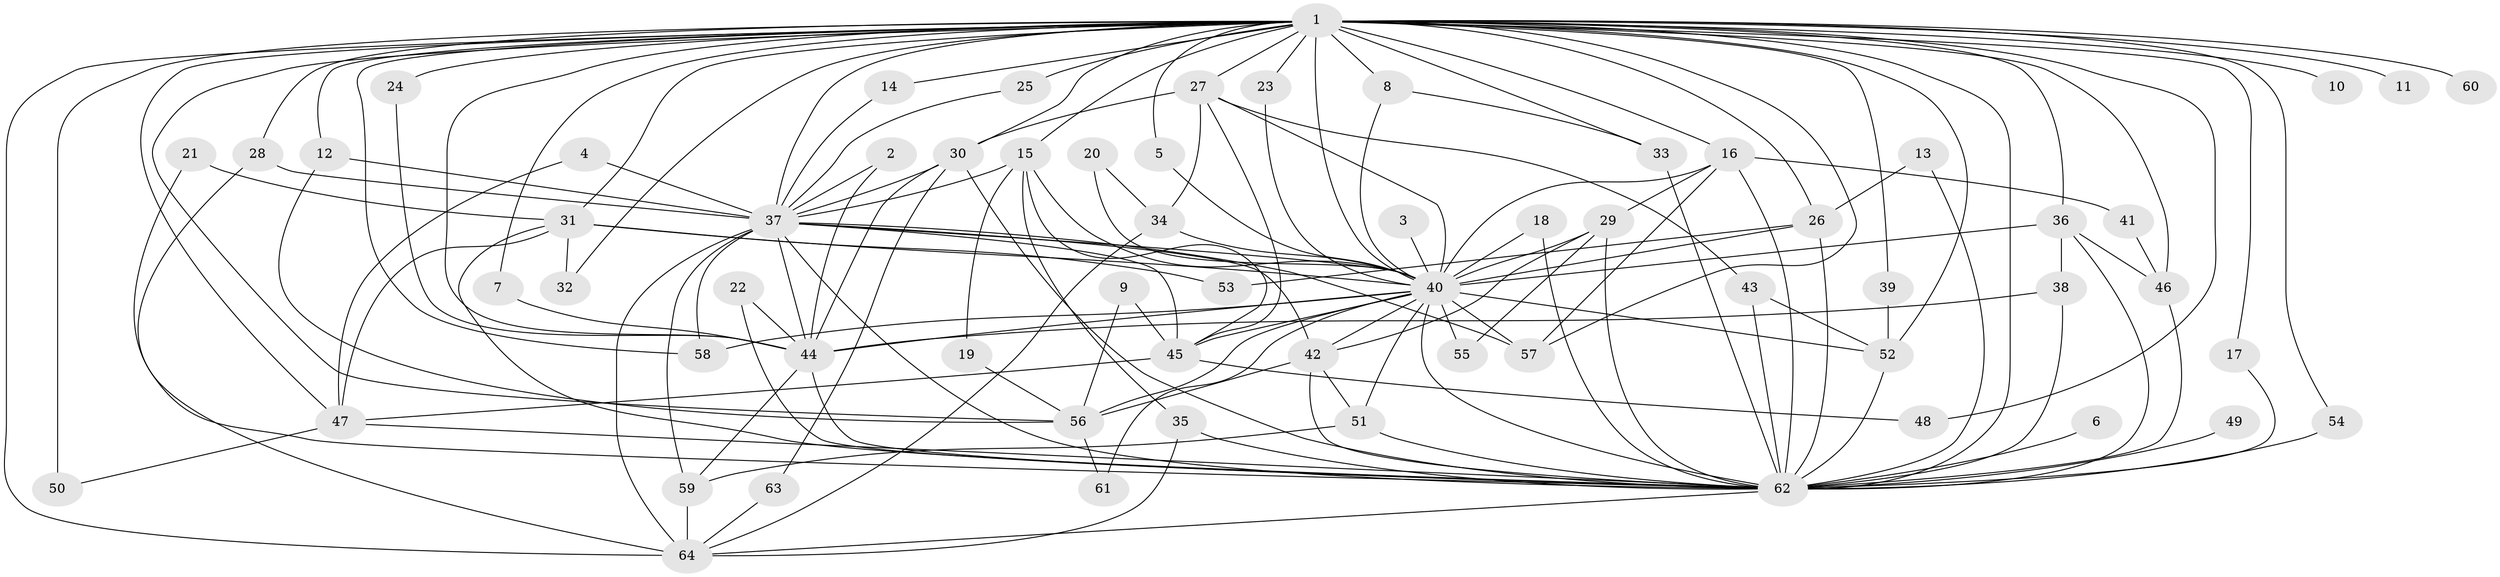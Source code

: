 // original degree distribution, {16: 0.007874015748031496, 24: 0.007874015748031496, 23: 0.015748031496062992, 29: 0.007874015748031496, 20: 0.007874015748031496, 21: 0.007874015748031496, 14: 0.007874015748031496, 26: 0.007874015748031496, 25: 0.007874015748031496, 3: 0.1968503937007874, 7: 0.007874015748031496, 4: 0.05511811023622047, 6: 0.05511811023622047, 2: 0.5433070866141733, 9: 0.007874015748031496, 8: 0.007874015748031496, 5: 0.047244094488188976}
// Generated by graph-tools (version 1.1) at 2025/49/03/09/25 03:49:27]
// undirected, 64 vertices, 154 edges
graph export_dot {
graph [start="1"]
  node [color=gray90,style=filled];
  1;
  2;
  3;
  4;
  5;
  6;
  7;
  8;
  9;
  10;
  11;
  12;
  13;
  14;
  15;
  16;
  17;
  18;
  19;
  20;
  21;
  22;
  23;
  24;
  25;
  26;
  27;
  28;
  29;
  30;
  31;
  32;
  33;
  34;
  35;
  36;
  37;
  38;
  39;
  40;
  41;
  42;
  43;
  44;
  45;
  46;
  47;
  48;
  49;
  50;
  51;
  52;
  53;
  54;
  55;
  56;
  57;
  58;
  59;
  60;
  61;
  62;
  63;
  64;
  1 -- 5 [weight=1.0];
  1 -- 7 [weight=1.0];
  1 -- 8 [weight=1.0];
  1 -- 10 [weight=1.0];
  1 -- 11 [weight=2.0];
  1 -- 12 [weight=1.0];
  1 -- 14 [weight=1.0];
  1 -- 15 [weight=1.0];
  1 -- 16 [weight=1.0];
  1 -- 17 [weight=1.0];
  1 -- 23 [weight=1.0];
  1 -- 24 [weight=1.0];
  1 -- 25 [weight=2.0];
  1 -- 26 [weight=1.0];
  1 -- 27 [weight=2.0];
  1 -- 28 [weight=2.0];
  1 -- 30 [weight=2.0];
  1 -- 31 [weight=1.0];
  1 -- 32 [weight=1.0];
  1 -- 33 [weight=1.0];
  1 -- 36 [weight=1.0];
  1 -- 37 [weight=4.0];
  1 -- 39 [weight=1.0];
  1 -- 40 [weight=8.0];
  1 -- 44 [weight=4.0];
  1 -- 46 [weight=2.0];
  1 -- 47 [weight=1.0];
  1 -- 48 [weight=1.0];
  1 -- 50 [weight=1.0];
  1 -- 52 [weight=2.0];
  1 -- 54 [weight=1.0];
  1 -- 56 [weight=2.0];
  1 -- 57 [weight=3.0];
  1 -- 58 [weight=1.0];
  1 -- 60 [weight=2.0];
  1 -- 62 [weight=8.0];
  1 -- 64 [weight=1.0];
  2 -- 37 [weight=1.0];
  2 -- 44 [weight=1.0];
  3 -- 40 [weight=2.0];
  4 -- 37 [weight=1.0];
  4 -- 47 [weight=1.0];
  5 -- 40 [weight=1.0];
  6 -- 62 [weight=2.0];
  7 -- 44 [weight=1.0];
  8 -- 33 [weight=1.0];
  8 -- 40 [weight=1.0];
  9 -- 45 [weight=1.0];
  9 -- 56 [weight=1.0];
  12 -- 37 [weight=1.0];
  12 -- 56 [weight=1.0];
  13 -- 26 [weight=1.0];
  13 -- 62 [weight=1.0];
  14 -- 37 [weight=1.0];
  15 -- 19 [weight=1.0];
  15 -- 35 [weight=1.0];
  15 -- 37 [weight=1.0];
  15 -- 40 [weight=2.0];
  15 -- 45 [weight=1.0];
  16 -- 29 [weight=1.0];
  16 -- 40 [weight=1.0];
  16 -- 41 [weight=1.0];
  16 -- 57 [weight=1.0];
  16 -- 62 [weight=1.0];
  17 -- 62 [weight=1.0];
  18 -- 40 [weight=1.0];
  18 -- 62 [weight=1.0];
  19 -- 56 [weight=1.0];
  20 -- 34 [weight=1.0];
  20 -- 40 [weight=1.0];
  21 -- 31 [weight=1.0];
  21 -- 62 [weight=1.0];
  22 -- 44 [weight=1.0];
  22 -- 62 [weight=1.0];
  23 -- 40 [weight=1.0];
  24 -- 44 [weight=1.0];
  25 -- 37 [weight=1.0];
  26 -- 40 [weight=1.0];
  26 -- 53 [weight=1.0];
  26 -- 62 [weight=2.0];
  27 -- 30 [weight=1.0];
  27 -- 34 [weight=1.0];
  27 -- 40 [weight=1.0];
  27 -- 43 [weight=1.0];
  27 -- 45 [weight=1.0];
  28 -- 37 [weight=1.0];
  28 -- 64 [weight=1.0];
  29 -- 40 [weight=1.0];
  29 -- 42 [weight=1.0];
  29 -- 55 [weight=1.0];
  29 -- 62 [weight=3.0];
  30 -- 37 [weight=1.0];
  30 -- 44 [weight=1.0];
  30 -- 62 [weight=1.0];
  30 -- 63 [weight=1.0];
  31 -- 32 [weight=1.0];
  31 -- 40 [weight=1.0];
  31 -- 47 [weight=1.0];
  31 -- 53 [weight=1.0];
  31 -- 62 [weight=1.0];
  33 -- 62 [weight=1.0];
  34 -- 40 [weight=2.0];
  34 -- 64 [weight=1.0];
  35 -- 62 [weight=1.0];
  35 -- 64 [weight=1.0];
  36 -- 38 [weight=1.0];
  36 -- 40 [weight=2.0];
  36 -- 46 [weight=1.0];
  36 -- 62 [weight=1.0];
  37 -- 40 [weight=2.0];
  37 -- 42 [weight=1.0];
  37 -- 44 [weight=1.0];
  37 -- 45 [weight=1.0];
  37 -- 57 [weight=1.0];
  37 -- 58 [weight=1.0];
  37 -- 59 [weight=2.0];
  37 -- 62 [weight=2.0];
  37 -- 64 [weight=1.0];
  38 -- 44 [weight=1.0];
  38 -- 62 [weight=2.0];
  39 -- 52 [weight=1.0];
  40 -- 42 [weight=1.0];
  40 -- 44 [weight=2.0];
  40 -- 45 [weight=2.0];
  40 -- 51 [weight=1.0];
  40 -- 52 [weight=1.0];
  40 -- 55 [weight=1.0];
  40 -- 56 [weight=1.0];
  40 -- 57 [weight=1.0];
  40 -- 58 [weight=1.0];
  40 -- 61 [weight=1.0];
  40 -- 62 [weight=4.0];
  41 -- 46 [weight=1.0];
  42 -- 51 [weight=1.0];
  42 -- 56 [weight=2.0];
  42 -- 62 [weight=1.0];
  43 -- 52 [weight=1.0];
  43 -- 62 [weight=1.0];
  44 -- 59 [weight=1.0];
  44 -- 62 [weight=2.0];
  45 -- 47 [weight=1.0];
  45 -- 48 [weight=1.0];
  46 -- 62 [weight=1.0];
  47 -- 50 [weight=1.0];
  47 -- 62 [weight=2.0];
  49 -- 62 [weight=2.0];
  51 -- 59 [weight=1.0];
  51 -- 62 [weight=1.0];
  52 -- 62 [weight=2.0];
  54 -- 62 [weight=1.0];
  56 -- 61 [weight=1.0];
  59 -- 64 [weight=2.0];
  62 -- 64 [weight=1.0];
  63 -- 64 [weight=1.0];
}
